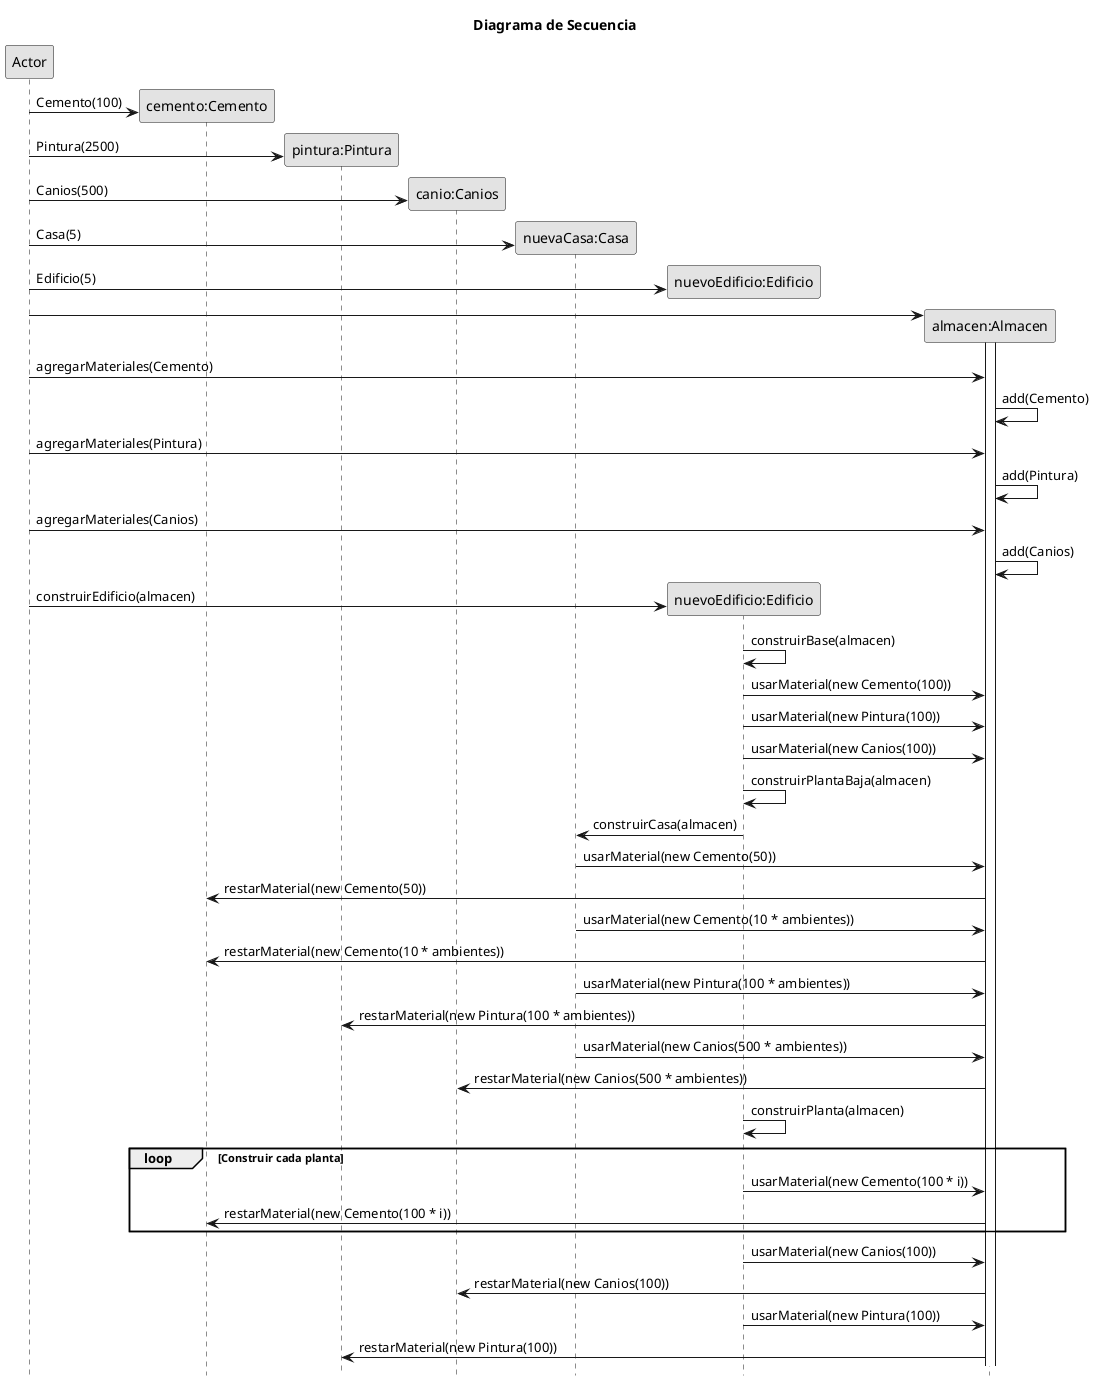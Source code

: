 @startuml Diagrama de Secuencia
title Diagrama de Secuencia

skinparam monochrome true
hide footbox

participant Actor
participant "cemento:Cemento" as Cemento
participant "pintura:Pintura" as Pintura
participant "canio:Canios" as Canios
participant "nuevaCasa:Casa" as Casa
participant "nuevoEdificio:Edificio" as Edificio
participant "almacen:Almacen" as Almacen

create Cemento
Actor -> Cemento: Cemento(100)

create Pintura
Actor -> Pintura: Pintura(2500)

create Canios
Actor -> Canios: Canios(500)

create Casa
Actor -> Casa: Casa(5)

create Edificio
Actor -> Edificio: Edificio(5)

create Almacen
Actor -> Almacen

activate Almacen

Actor -> Almacen: agregarMateriales(Cemento)
Almacen -> Almacen: add(Cemento)

Actor -> Almacen: agregarMateriales(Pintura)
Almacen -> Almacen: add(Pintura)

Actor -> Almacen: agregarMateriales(Canios)
Almacen -> Almacen: add(Canios)

create Edificio
Actor -> Edificio: construirEdificio(almacen)

Edificio -> Edificio: construirBase(almacen)
Edificio -> Almacen: usarMaterial(new Cemento(100))
Edificio -> Almacen: usarMaterial(new Pintura(100))
Edificio -> Almacen: usarMaterial(new Canios(100))

Edificio -> Edificio: construirPlantaBaja(almacen)
Edificio -> Casa: construirCasa(almacen)

Casa -> Almacen: usarMaterial(new Cemento(50))
Almacen -> Cemento: restarMaterial(new Cemento(50))

Casa -> Almacen: usarMaterial(new Cemento(10 * ambientes))
Almacen -> Cemento: restarMaterial(new Cemento(10 * ambientes))

Casa -> Almacen: usarMaterial(new Pintura(100 * ambientes))
Almacen -> Pintura: restarMaterial(new Pintura(100 * ambientes))

Casa -> Almacen: usarMaterial(new Canios(500 * ambientes))
Almacen -> Canios: restarMaterial(new Canios(500 * ambientes))

Edificio -> Edificio: construirPlanta(almacen)

loop Construir cada planta
    Edificio -> Almacen: usarMaterial(new Cemento(100 * i))
    Almacen -> Cemento: restarMaterial(new Cemento(100 * i))
end    
    
Edificio -> Almacen: usarMaterial(new Canios(100))
Almacen -> Canios: restarMaterial(new Canios(100))
    
Edificio -> Almacen: usarMaterial(new Pintura(100))
Almacen -> Pintura: restarMaterial(new Pintura(100))


@enduml
